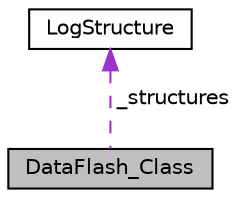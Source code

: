 digraph "DataFlash_Class"
{
 // INTERACTIVE_SVG=YES
  edge [fontname="Helvetica",fontsize="10",labelfontname="Helvetica",labelfontsize="10"];
  node [fontname="Helvetica",fontsize="10",shape=record];
  Node1 [label="DataFlash_Class",height=0.2,width=0.4,color="black", fillcolor="grey75", style="filled" fontcolor="black"];
  Node2 -> Node1 [dir="back",color="darkorchid3",fontsize="10",style="dashed",label=" _structures" ,fontname="Helvetica"];
  Node2 [label="LogStructure",height=0.2,width=0.4,color="black", fillcolor="white", style="filled",URL="$structLogStructure.html"];
}
